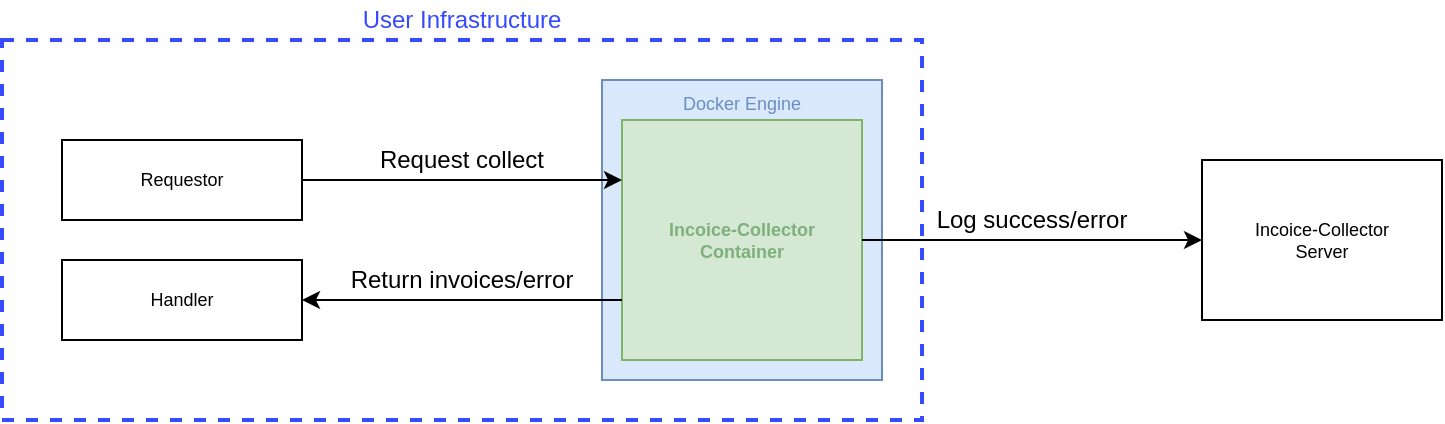 <mxfile>
    <diagram id="s3XKS49f7g5tn125unqJ" name="Page-1">
        <mxGraphModel dx="1091" dy="470" grid="1" gridSize="10" guides="1" tooltips="1" connect="1" arrows="1" fold="1" page="1" pageScale="1" pageWidth="1200" pageHeight="600" math="0" shadow="0">
            <root>
                <mxCell id="0"/>
                <mxCell id="1" parent="0"/>
                <mxCell id="21" value="" style="whiteSpace=wrap;html=1;fillColor=none;strokeColor=#364AFF;rounded=0;connectable=0;arcSize=8;dashed=1;strokeWidth=2;" parent="1" vertex="1">
                    <mxGeometry x="160" y="70" width="460" height="190" as="geometry"/>
                </mxCell>
                <mxCell id="40" value="&lt;font style=&quot;&quot; color=&quot;#6c8ebf&quot;&gt;Docker Engine&lt;/font&gt;" style="rounded=0;whiteSpace=wrap;html=1;fontSize=9;fillColor=#dae8fc;strokeColor=#6c8ebf;verticalAlign=top;" parent="1" vertex="1">
                    <mxGeometry x="460" y="90" width="140" height="150" as="geometry"/>
                </mxCell>
                <mxCell id="3" value="Requestor" style="rounded=0;whiteSpace=wrap;html=1;fontSize=9;" parent="1" vertex="1">
                    <mxGeometry x="190" y="120" width="120" height="40" as="geometry"/>
                </mxCell>
                <mxCell id="5" value="&lt;font color=&quot;#7db07b&quot;&gt;&lt;b&gt;Incoice-Collector&lt;br style=&quot;border-color: var(--border-color);&quot;&gt;Container&lt;/b&gt;&lt;/font&gt;" style="rounded=0;whiteSpace=wrap;html=1;fontSize=9;fillColor=#d5e8d4;strokeColor=#82b366;verticalAlign=middle;" parent="1" vertex="1">
                    <mxGeometry x="470" y="110" width="120" height="120" as="geometry"/>
                </mxCell>
                <mxCell id="6" value="Incoice-Collector&lt;br style=&quot;font-size: 9px;&quot;&gt;Server" style="rounded=0;whiteSpace=wrap;html=1;fontSize=9;" parent="1" vertex="1">
                    <mxGeometry x="760" y="130" width="120" height="80" as="geometry"/>
                </mxCell>
                <mxCell id="31" value="&lt;font&gt;User Infrastructure&lt;/font&gt;" style="text;strokeColor=none;align=center;fillColor=none;html=1;verticalAlign=middle;whiteSpace=wrap;rounded=0;fontColor=#364AFF;" parent="1" vertex="1">
                    <mxGeometry x="170" y="50" width="440" height="20" as="geometry"/>
                </mxCell>
                <mxCell id="33" value="" style="edgeStyle=none;orthogonalLoop=1;jettySize=auto;html=1;entryX=0;entryY=0.25;entryDx=0;entryDy=0;exitX=1;exitY=0.5;exitDx=0;exitDy=0;" parent="1" source="3" target="5" edge="1">
                    <mxGeometry width="80" relative="1" as="geometry">
                        <mxPoint x="540" y="100" as="sourcePoint"/>
                        <mxPoint x="620" y="100" as="targetPoint"/>
                        <Array as="points"/>
                    </mxGeometry>
                </mxCell>
                <mxCell id="34" value="" style="edgeStyle=none;orthogonalLoop=1;jettySize=auto;html=1;entryX=1;entryY=0.5;entryDx=0;entryDy=0;exitX=0;exitY=0.75;exitDx=0;exitDy=0;" parent="1" source="5" target="39" edge="1">
                    <mxGeometry width="80" relative="1" as="geometry">
                        <mxPoint x="320" y="140" as="sourcePoint"/>
                        <mxPoint x="480" y="140" as="targetPoint"/>
                        <Array as="points"/>
                    </mxGeometry>
                </mxCell>
                <mxCell id="35" value="" style="edgeStyle=none;orthogonalLoop=1;jettySize=auto;html=1;entryX=0;entryY=0.5;entryDx=0;entryDy=0;exitX=1;exitY=0.5;exitDx=0;exitDy=0;" parent="1" source="5" target="6" edge="1">
                    <mxGeometry width="80" relative="1" as="geometry">
                        <mxPoint x="480" y="180" as="sourcePoint"/>
                        <mxPoint x="320" y="180" as="targetPoint"/>
                        <Array as="points"/>
                    </mxGeometry>
                </mxCell>
                <mxCell id="36" value="Request collect" style="text;strokeColor=none;align=center;fillColor=none;html=1;verticalAlign=middle;whiteSpace=wrap;rounded=0;" parent="1" vertex="1">
                    <mxGeometry x="310" y="120" width="160" height="20" as="geometry"/>
                </mxCell>
                <mxCell id="37" value="Return invoices/error" style="text;strokeColor=none;align=center;fillColor=none;html=1;verticalAlign=middle;whiteSpace=wrap;rounded=0;" parent="1" vertex="1">
                    <mxGeometry x="310" y="180" width="160" height="20" as="geometry"/>
                </mxCell>
                <mxCell id="38" value="Log success/error" style="text;strokeColor=none;align=center;fillColor=none;html=1;verticalAlign=middle;whiteSpace=wrap;rounded=0;" parent="1" vertex="1">
                    <mxGeometry x="590" y="150" width="170" height="20" as="geometry"/>
                </mxCell>
                <mxCell id="39" value="Handler" style="rounded=0;whiteSpace=wrap;html=1;fontSize=9;" parent="1" vertex="1">
                    <mxGeometry x="190" y="180" width="120" height="40" as="geometry"/>
                </mxCell>
            </root>
        </mxGraphModel>
    </diagram>
</mxfile>